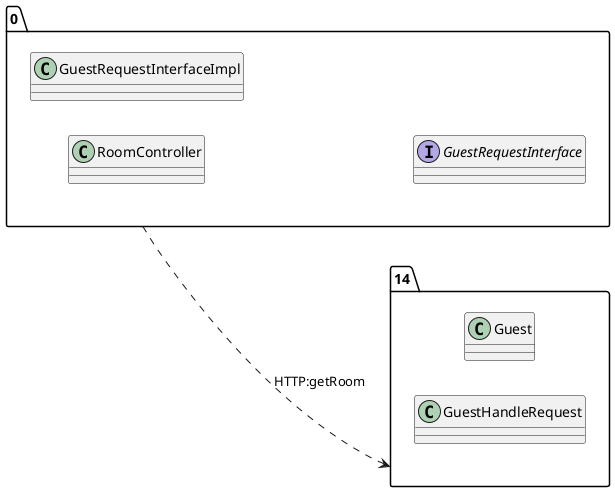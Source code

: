 @startuml 
allow_mixing
left to right direction
package "0"{
class RoomController
class GuestRequestInterfaceImpl
interface GuestRequestInterface

}
package "14"{
class Guest
class GuestHandleRequest

}
"0" ..> "14":HTTP:getRoom
@enduml